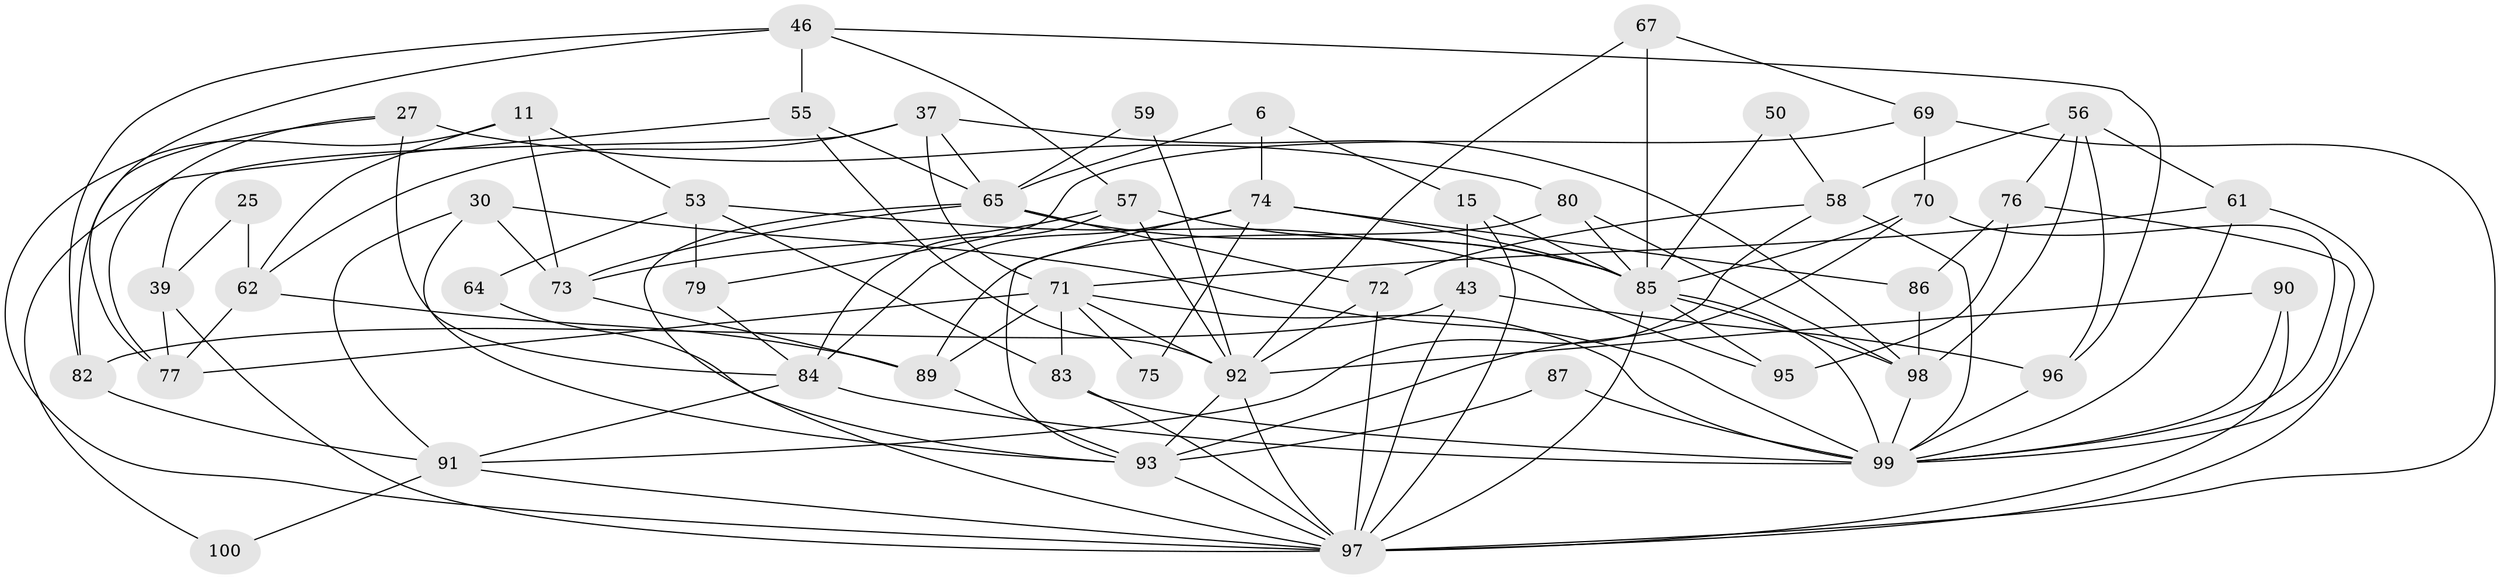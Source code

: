 // original degree distribution, {6: 0.08, 5: 0.22, 4: 0.26, 3: 0.25, 2: 0.14, 7: 0.05}
// Generated by graph-tools (version 1.1) at 2025/50/03/09/25 04:50:00]
// undirected, 50 vertices, 121 edges
graph export_dot {
graph [start="1"]
  node [color=gray90,style=filled];
  6;
  11;
  15 [super="+7"];
  25;
  27;
  30;
  37 [super="+3"];
  39;
  43 [super="+38"];
  46 [super="+23"];
  50;
  53 [super="+41"];
  55 [super="+47"];
  56 [super="+35+48"];
  57 [super="+45"];
  58;
  59;
  61;
  62;
  64;
  65 [super="+36+51"];
  67;
  69;
  70 [super="+52"];
  71 [super="+54"];
  72 [super="+60"];
  73 [super="+29"];
  74;
  75;
  76;
  77;
  79;
  80 [super="+49"];
  82 [super="+66"];
  83 [super="+9"];
  84 [super="+26"];
  85 [super="+32+44+63"];
  86;
  87;
  89 [super="+33"];
  90;
  91 [super="+40"];
  92 [super="+28"];
  93 [super="+12+17"];
  95;
  96 [super="+94"];
  97 [super="+5+8+81"];
  98 [super="+31"];
  99 [super="+16+88+21+78"];
  100;
  6 -- 74;
  6 -- 15 [weight=2];
  6 -- 65 [weight=2];
  11 -- 62;
  11 -- 73;
  11 -- 97;
  11 -- 53;
  15 -- 43 [weight=3];
  15 -- 97;
  15 -- 85;
  25 -- 62;
  25 -- 39;
  27 -- 77;
  27 -- 80;
  27 -- 84 [weight=2];
  27 -- 82;
  30 -- 91;
  30 -- 93;
  30 -- 73;
  30 -- 99;
  37 -- 65;
  37 -- 39;
  37 -- 98 [weight=2];
  37 -- 62;
  37 -- 71 [weight=2];
  39 -- 77;
  39 -- 97;
  43 -- 82;
  43 -- 97;
  43 -- 96;
  46 -- 77;
  46 -- 55;
  46 -- 57;
  46 -- 82;
  46 -- 96;
  50 -- 58;
  50 -- 85;
  53 -- 95;
  53 -- 79;
  53 -- 64;
  53 -- 83;
  55 -- 65 [weight=2];
  55 -- 100;
  55 -- 92;
  56 -- 98;
  56 -- 58;
  56 -- 76;
  56 -- 96;
  56 -- 61;
  57 -- 84 [weight=2];
  57 -- 92 [weight=3];
  57 -- 73;
  57 -- 85 [weight=3];
  58 -- 91 [weight=2];
  58 -- 72;
  58 -- 99;
  59 -- 65;
  59 -- 92;
  61 -- 99;
  61 -- 71;
  61 -- 97;
  62 -- 77;
  62 -- 89;
  64 -- 93;
  65 -- 73;
  65 -- 72 [weight=2];
  65 -- 97;
  65 -- 85;
  67 -- 69;
  67 -- 92;
  67 -- 85;
  69 -- 97 [weight=2];
  69 -- 79;
  69 -- 70;
  70 -- 93;
  70 -- 99;
  70 -- 85 [weight=2];
  71 -- 75;
  71 -- 92 [weight=2];
  71 -- 83;
  71 -- 77;
  71 -- 99;
  71 -- 89;
  72 -- 92 [weight=2];
  72 -- 97;
  73 -- 89;
  74 -- 85;
  74 -- 84;
  74 -- 75;
  74 -- 86;
  74 -- 93;
  76 -- 86;
  76 -- 95;
  76 -- 99;
  79 -- 84;
  80 -- 85;
  80 -- 89;
  80 -- 98;
  82 -- 91 [weight=2];
  83 -- 97 [weight=2];
  83 -- 99;
  84 -- 91;
  84 -- 99 [weight=2];
  85 -- 98;
  85 -- 97 [weight=4];
  85 -- 99 [weight=2];
  85 -- 95;
  86 -- 98;
  87 -- 93;
  87 -- 99;
  89 -- 93;
  90 -- 92;
  90 -- 99;
  90 -- 97;
  91 -- 100;
  91 -- 97;
  92 -- 93;
  92 -- 97;
  93 -- 97 [weight=2];
  96 -- 99 [weight=2];
  98 -- 99;
}

